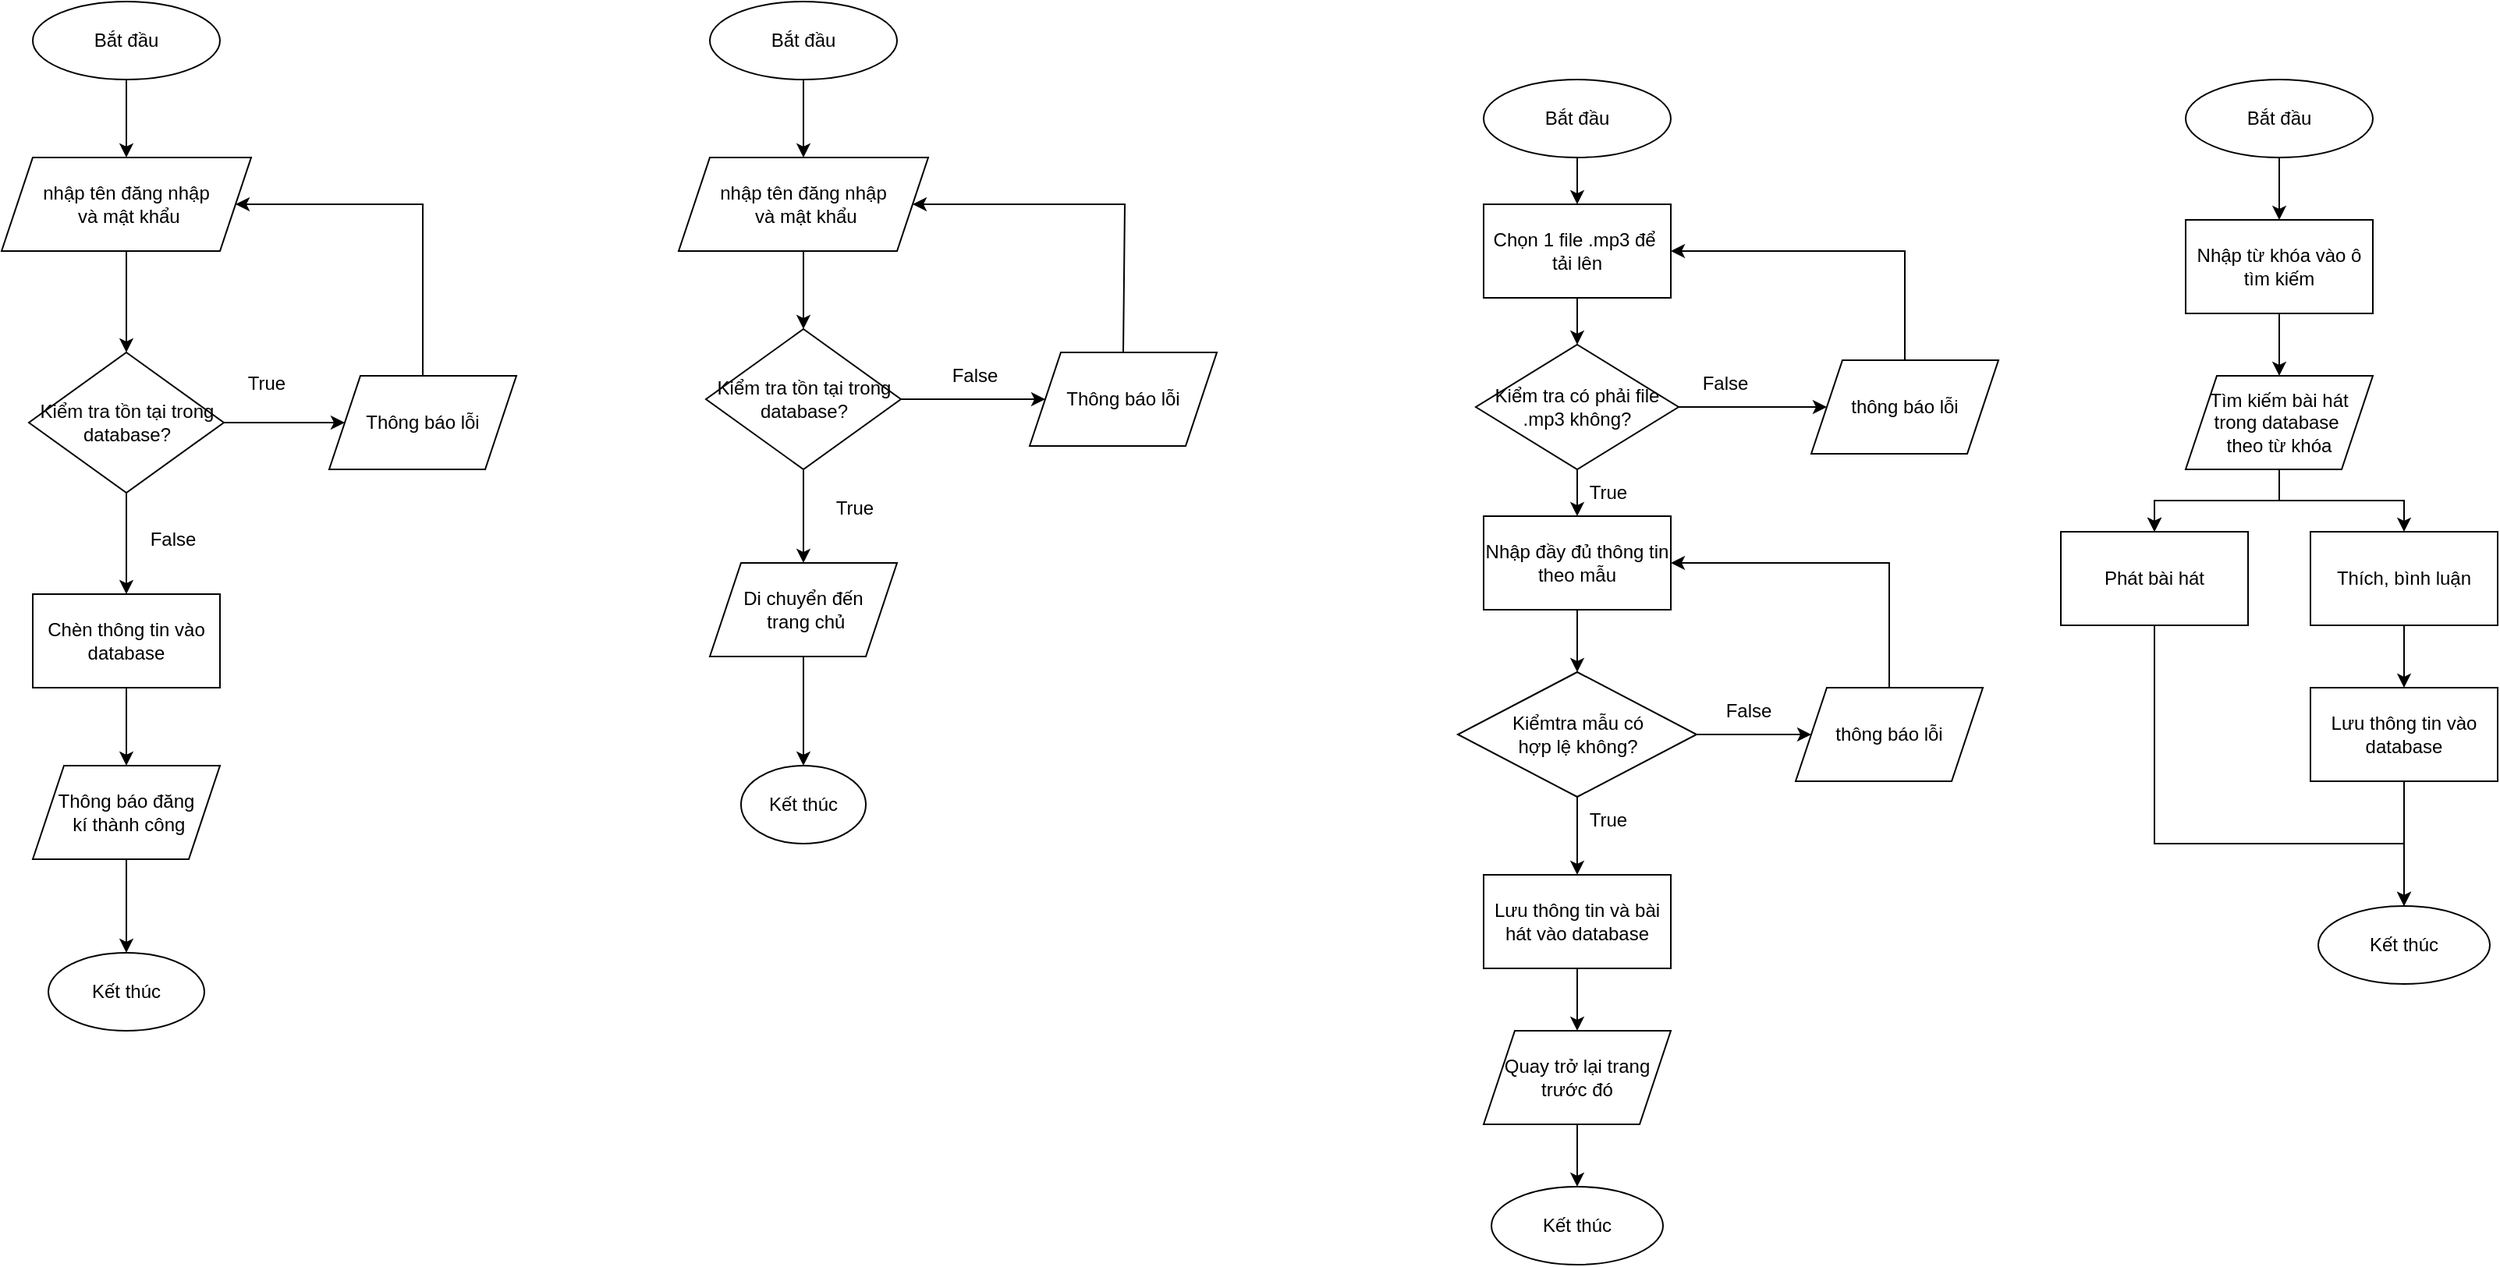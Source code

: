 <mxfile version="22.0.2" type="device">
  <diagram name="Page-1" id="oTH913eoV6lUe16Tz9Ns">
    <mxGraphModel dx="1861" dy="559" grid="1" gridSize="10" guides="1" tooltips="1" connect="1" arrows="1" fold="1" page="1" pageScale="1" pageWidth="827" pageHeight="1169" math="0" shadow="0">
      <root>
        <mxCell id="0" />
        <mxCell id="1" parent="0" />
        <mxCell id="I53tOiSMA_dLr9zhC_yP-3" value="" style="edgeStyle=orthogonalEdgeStyle;rounded=0;orthogonalLoop=1;jettySize=auto;html=1;" edge="1" parent="1" source="I53tOiSMA_dLr9zhC_yP-1" target="I53tOiSMA_dLr9zhC_yP-2">
          <mxGeometry relative="1" as="geometry" />
        </mxCell>
        <mxCell id="I53tOiSMA_dLr9zhC_yP-1" value="Bắt đầu" style="ellipse;whiteSpace=wrap;html=1;" vertex="1" parent="1">
          <mxGeometry x="-80" y="100" width="120" height="50" as="geometry" />
        </mxCell>
        <mxCell id="I53tOiSMA_dLr9zhC_yP-7" value="" style="edgeStyle=orthogonalEdgeStyle;rounded=0;orthogonalLoop=1;jettySize=auto;html=1;" edge="1" parent="1" source="I53tOiSMA_dLr9zhC_yP-2" target="I53tOiSMA_dLr9zhC_yP-6">
          <mxGeometry relative="1" as="geometry" />
        </mxCell>
        <mxCell id="I53tOiSMA_dLr9zhC_yP-2" value="nhập tên đăng nhập&lt;br&gt;&amp;nbsp;và mật khẩu" style="shape=parallelogram;perimeter=parallelogramPerimeter;whiteSpace=wrap;html=1;fixedSize=1;" vertex="1" parent="1">
          <mxGeometry x="-100" y="200" width="160" height="60" as="geometry" />
        </mxCell>
        <mxCell id="I53tOiSMA_dLr9zhC_yP-9" value="" style="edgeStyle=orthogonalEdgeStyle;rounded=0;orthogonalLoop=1;jettySize=auto;html=1;" edge="1" parent="1" source="I53tOiSMA_dLr9zhC_yP-6" target="I53tOiSMA_dLr9zhC_yP-8">
          <mxGeometry relative="1" as="geometry" />
        </mxCell>
        <mxCell id="I53tOiSMA_dLr9zhC_yP-15" value="" style="edgeStyle=orthogonalEdgeStyle;rounded=0;orthogonalLoop=1;jettySize=auto;html=1;" edge="1" parent="1" source="I53tOiSMA_dLr9zhC_yP-6" target="I53tOiSMA_dLr9zhC_yP-14">
          <mxGeometry relative="1" as="geometry" />
        </mxCell>
        <mxCell id="I53tOiSMA_dLr9zhC_yP-6" value="Kiểm tra tồn tại trong database?" style="rhombus;whiteSpace=wrap;html=1;" vertex="1" parent="1">
          <mxGeometry x="-82.5" y="325" width="125" height="90" as="geometry" />
        </mxCell>
        <mxCell id="I53tOiSMA_dLr9zhC_yP-8" value="Thông báo lỗi" style="shape=parallelogram;perimeter=parallelogramPerimeter;whiteSpace=wrap;html=1;fixedSize=1;" vertex="1" parent="1">
          <mxGeometry x="110" y="340" width="120" height="60" as="geometry" />
        </mxCell>
        <mxCell id="I53tOiSMA_dLr9zhC_yP-11" value="" style="endArrow=classic;html=1;rounded=0;entryX=1;entryY=0.5;entryDx=0;entryDy=0;exitX=0.5;exitY=0;exitDx=0;exitDy=0;" edge="1" parent="1" source="I53tOiSMA_dLr9zhC_yP-8" target="I53tOiSMA_dLr9zhC_yP-2">
          <mxGeometry width="50" height="50" relative="1" as="geometry">
            <mxPoint x="80" y="360" as="sourcePoint" />
            <mxPoint x="130" y="310" as="targetPoint" />
            <Array as="points">
              <mxPoint x="170" y="230" />
            </Array>
          </mxGeometry>
        </mxCell>
        <mxCell id="I53tOiSMA_dLr9zhC_yP-17" value="" style="edgeStyle=orthogonalEdgeStyle;rounded=0;orthogonalLoop=1;jettySize=auto;html=1;" edge="1" parent="1" source="I53tOiSMA_dLr9zhC_yP-14" target="I53tOiSMA_dLr9zhC_yP-16">
          <mxGeometry relative="1" as="geometry" />
        </mxCell>
        <mxCell id="I53tOiSMA_dLr9zhC_yP-14" value="Chèn thông tin vào database" style="whiteSpace=wrap;html=1;" vertex="1" parent="1">
          <mxGeometry x="-80" y="480" width="120" height="60" as="geometry" />
        </mxCell>
        <mxCell id="I53tOiSMA_dLr9zhC_yP-19" value="" style="edgeStyle=orthogonalEdgeStyle;rounded=0;orthogonalLoop=1;jettySize=auto;html=1;" edge="1" parent="1" source="I53tOiSMA_dLr9zhC_yP-16" target="I53tOiSMA_dLr9zhC_yP-18">
          <mxGeometry relative="1" as="geometry" />
        </mxCell>
        <mxCell id="I53tOiSMA_dLr9zhC_yP-16" value="Thông báo đăng&lt;br&gt;&amp;nbsp;kí thành công" style="shape=parallelogram;perimeter=parallelogramPerimeter;whiteSpace=wrap;html=1;fixedSize=1;" vertex="1" parent="1">
          <mxGeometry x="-80" y="590" width="120" height="60" as="geometry" />
        </mxCell>
        <mxCell id="I53tOiSMA_dLr9zhC_yP-18" value="Kết thúc" style="ellipse;whiteSpace=wrap;html=1;" vertex="1" parent="1">
          <mxGeometry x="-70" y="710" width="100" height="50" as="geometry" />
        </mxCell>
        <mxCell id="I53tOiSMA_dLr9zhC_yP-20" value="True" style="text;html=1;strokeColor=none;fillColor=none;align=center;verticalAlign=middle;whiteSpace=wrap;rounded=0;" vertex="1" parent="1">
          <mxGeometry x="40" y="330" width="60" height="30" as="geometry" />
        </mxCell>
        <mxCell id="I53tOiSMA_dLr9zhC_yP-21" value="False" style="text;html=1;strokeColor=none;fillColor=none;align=center;verticalAlign=middle;whiteSpace=wrap;rounded=0;" vertex="1" parent="1">
          <mxGeometry x="-20" y="430" width="60" height="30" as="geometry" />
        </mxCell>
        <mxCell id="I53tOiSMA_dLr9zhC_yP-24" value="" style="edgeStyle=orthogonalEdgeStyle;rounded=0;orthogonalLoop=1;jettySize=auto;html=1;" edge="1" parent="1" source="I53tOiSMA_dLr9zhC_yP-22" target="I53tOiSMA_dLr9zhC_yP-23">
          <mxGeometry relative="1" as="geometry" />
        </mxCell>
        <mxCell id="I53tOiSMA_dLr9zhC_yP-22" value="Bắt đầu" style="ellipse;whiteSpace=wrap;html=1;" vertex="1" parent="1">
          <mxGeometry x="354" y="100" width="120" height="50" as="geometry" />
        </mxCell>
        <mxCell id="I53tOiSMA_dLr9zhC_yP-26" value="" style="edgeStyle=orthogonalEdgeStyle;rounded=0;orthogonalLoop=1;jettySize=auto;html=1;" edge="1" parent="1" source="I53tOiSMA_dLr9zhC_yP-23" target="I53tOiSMA_dLr9zhC_yP-25">
          <mxGeometry relative="1" as="geometry" />
        </mxCell>
        <mxCell id="I53tOiSMA_dLr9zhC_yP-23" value="nhập tên đăng nhập&lt;br&gt;&amp;nbsp;và mật khẩu" style="shape=parallelogram;perimeter=parallelogramPerimeter;whiteSpace=wrap;html=1;fixedSize=1;" vertex="1" parent="1">
          <mxGeometry x="334" y="200" width="160" height="60" as="geometry" />
        </mxCell>
        <mxCell id="I53tOiSMA_dLr9zhC_yP-28" value="" style="edgeStyle=orthogonalEdgeStyle;rounded=0;orthogonalLoop=1;jettySize=auto;html=1;" edge="1" parent="1" source="I53tOiSMA_dLr9zhC_yP-25" target="I53tOiSMA_dLr9zhC_yP-27">
          <mxGeometry relative="1" as="geometry" />
        </mxCell>
        <mxCell id="I53tOiSMA_dLr9zhC_yP-31" value="" style="edgeStyle=orthogonalEdgeStyle;rounded=0;orthogonalLoop=1;jettySize=auto;html=1;" edge="1" parent="1" source="I53tOiSMA_dLr9zhC_yP-25" target="I53tOiSMA_dLr9zhC_yP-30">
          <mxGeometry relative="1" as="geometry" />
        </mxCell>
        <mxCell id="I53tOiSMA_dLr9zhC_yP-25" value="Kiểm tra tồn tại trong database?" style="rhombus;whiteSpace=wrap;html=1;" vertex="1" parent="1">
          <mxGeometry x="351.5" y="310" width="125" height="90" as="geometry" />
        </mxCell>
        <mxCell id="I53tOiSMA_dLr9zhC_yP-27" value="Thông báo lỗi" style="shape=parallelogram;perimeter=parallelogramPerimeter;whiteSpace=wrap;html=1;fixedSize=1;" vertex="1" parent="1">
          <mxGeometry x="559" y="325" width="120" height="60" as="geometry" />
        </mxCell>
        <mxCell id="I53tOiSMA_dLr9zhC_yP-29" value="" style="endArrow=classic;html=1;rounded=0;entryX=1;entryY=0.5;entryDx=0;entryDy=0;exitX=0.5;exitY=0;exitDx=0;exitDy=0;" edge="1" parent="1" source="I53tOiSMA_dLr9zhC_yP-27" target="I53tOiSMA_dLr9zhC_yP-23">
          <mxGeometry width="50" height="50" relative="1" as="geometry">
            <mxPoint x="450" y="420" as="sourcePoint" />
            <mxPoint x="500" y="370" as="targetPoint" />
            <Array as="points">
              <mxPoint x="620" y="230" />
            </Array>
          </mxGeometry>
        </mxCell>
        <mxCell id="I53tOiSMA_dLr9zhC_yP-35" value="" style="edgeStyle=orthogonalEdgeStyle;rounded=0;orthogonalLoop=1;jettySize=auto;html=1;" edge="1" parent="1" source="I53tOiSMA_dLr9zhC_yP-30" target="I53tOiSMA_dLr9zhC_yP-34">
          <mxGeometry relative="1" as="geometry" />
        </mxCell>
        <mxCell id="I53tOiSMA_dLr9zhC_yP-30" value="Di chuyển đến&lt;br&gt;&amp;nbsp;trang chủ" style="shape=parallelogram;perimeter=parallelogramPerimeter;whiteSpace=wrap;html=1;fixedSize=1;" vertex="1" parent="1">
          <mxGeometry x="354" y="460" width="120" height="60" as="geometry" />
        </mxCell>
        <mxCell id="I53tOiSMA_dLr9zhC_yP-32" value="False" style="text;html=1;strokeColor=none;fillColor=none;align=center;verticalAlign=middle;whiteSpace=wrap;rounded=0;" vertex="1" parent="1">
          <mxGeometry x="494" y="325" width="60" height="30" as="geometry" />
        </mxCell>
        <mxCell id="I53tOiSMA_dLr9zhC_yP-33" value="True" style="text;html=1;strokeColor=none;fillColor=none;align=center;verticalAlign=middle;whiteSpace=wrap;rounded=0;" vertex="1" parent="1">
          <mxGeometry x="416.5" y="410" width="60" height="30" as="geometry" />
        </mxCell>
        <mxCell id="I53tOiSMA_dLr9zhC_yP-34" value="Kết thúc" style="ellipse;whiteSpace=wrap;html=1;" vertex="1" parent="1">
          <mxGeometry x="374" y="590" width="80" height="50" as="geometry" />
        </mxCell>
        <mxCell id="I53tOiSMA_dLr9zhC_yP-40" value="" style="edgeStyle=orthogonalEdgeStyle;rounded=0;orthogonalLoop=1;jettySize=auto;html=1;" edge="1" parent="1" source="I53tOiSMA_dLr9zhC_yP-37" target="I53tOiSMA_dLr9zhC_yP-39">
          <mxGeometry relative="1" as="geometry" />
        </mxCell>
        <mxCell id="I53tOiSMA_dLr9zhC_yP-37" value="Bắt đầu" style="ellipse;whiteSpace=wrap;html=1;" vertex="1" parent="1">
          <mxGeometry x="850" y="150" width="120" height="50" as="geometry" />
        </mxCell>
        <mxCell id="I53tOiSMA_dLr9zhC_yP-46" value="" style="edgeStyle=orthogonalEdgeStyle;rounded=0;orthogonalLoop=1;jettySize=auto;html=1;" edge="1" parent="1" source="I53tOiSMA_dLr9zhC_yP-39" target="I53tOiSMA_dLr9zhC_yP-45">
          <mxGeometry relative="1" as="geometry" />
        </mxCell>
        <mxCell id="I53tOiSMA_dLr9zhC_yP-39" value="Chọn 1 file .mp3 để&amp;nbsp;&lt;br&gt;tải lên" style="rounded=0;whiteSpace=wrap;html=1;" vertex="1" parent="1">
          <mxGeometry x="850" y="230" width="120" height="60" as="geometry" />
        </mxCell>
        <mxCell id="I53tOiSMA_dLr9zhC_yP-44" value="" style="edgeStyle=orthogonalEdgeStyle;rounded=0;orthogonalLoop=1;jettySize=auto;html=1;" edge="1" parent="1" source="I53tOiSMA_dLr9zhC_yP-41" target="I53tOiSMA_dLr9zhC_yP-43">
          <mxGeometry relative="1" as="geometry" />
        </mxCell>
        <mxCell id="I53tOiSMA_dLr9zhC_yP-41" value="Nhập đầy đủ thông tin theo mẫu" style="whiteSpace=wrap;html=1;rounded=0;" vertex="1" parent="1">
          <mxGeometry x="850" y="430" width="120" height="60" as="geometry" />
        </mxCell>
        <mxCell id="I53tOiSMA_dLr9zhC_yP-52" value="" style="edgeStyle=orthogonalEdgeStyle;rounded=0;orthogonalLoop=1;jettySize=auto;html=1;" edge="1" parent="1" source="I53tOiSMA_dLr9zhC_yP-43" target="I53tOiSMA_dLr9zhC_yP-51">
          <mxGeometry relative="1" as="geometry" />
        </mxCell>
        <mxCell id="I53tOiSMA_dLr9zhC_yP-55" value="" style="edgeStyle=orthogonalEdgeStyle;rounded=0;orthogonalLoop=1;jettySize=auto;html=1;" edge="1" parent="1" source="I53tOiSMA_dLr9zhC_yP-43" target="I53tOiSMA_dLr9zhC_yP-54">
          <mxGeometry relative="1" as="geometry" />
        </mxCell>
        <mxCell id="I53tOiSMA_dLr9zhC_yP-43" value="Kiểmtra mẫu có &lt;br&gt;hợp lệ không?" style="rhombus;whiteSpace=wrap;html=1;rounded=0;" vertex="1" parent="1">
          <mxGeometry x="833.5" y="530" width="153" height="80" as="geometry" />
        </mxCell>
        <mxCell id="I53tOiSMA_dLr9zhC_yP-47" value="" style="edgeStyle=orthogonalEdgeStyle;rounded=0;orthogonalLoop=1;jettySize=auto;html=1;" edge="1" parent="1" source="I53tOiSMA_dLr9zhC_yP-45" target="I53tOiSMA_dLr9zhC_yP-41">
          <mxGeometry relative="1" as="geometry" />
        </mxCell>
        <mxCell id="I53tOiSMA_dLr9zhC_yP-49" value="" style="edgeStyle=orthogonalEdgeStyle;rounded=0;orthogonalLoop=1;jettySize=auto;html=1;" edge="1" parent="1" source="I53tOiSMA_dLr9zhC_yP-45" target="I53tOiSMA_dLr9zhC_yP-48">
          <mxGeometry relative="1" as="geometry" />
        </mxCell>
        <mxCell id="I53tOiSMA_dLr9zhC_yP-45" value="Kiểm tra có phải file .mp3 không?" style="rhombus;whiteSpace=wrap;html=1;" vertex="1" parent="1">
          <mxGeometry x="845" y="320" width="130" height="80" as="geometry" />
        </mxCell>
        <mxCell id="I53tOiSMA_dLr9zhC_yP-48" value="thông báo lỗi" style="shape=parallelogram;perimeter=parallelogramPerimeter;whiteSpace=wrap;html=1;fixedSize=1;" vertex="1" parent="1">
          <mxGeometry x="1060" y="330" width="120" height="60" as="geometry" />
        </mxCell>
        <mxCell id="I53tOiSMA_dLr9zhC_yP-50" value="" style="endArrow=classic;html=1;rounded=0;entryX=1;entryY=0.5;entryDx=0;entryDy=0;exitX=0.5;exitY=0;exitDx=0;exitDy=0;" edge="1" parent="1" source="I53tOiSMA_dLr9zhC_yP-48" target="I53tOiSMA_dLr9zhC_yP-39">
          <mxGeometry width="50" height="50" relative="1" as="geometry">
            <mxPoint x="730" y="420" as="sourcePoint" />
            <mxPoint x="780" y="370" as="targetPoint" />
            <Array as="points">
              <mxPoint x="1120" y="260" />
            </Array>
          </mxGeometry>
        </mxCell>
        <mxCell id="I53tOiSMA_dLr9zhC_yP-51" value="thông báo lỗi" style="shape=parallelogram;perimeter=parallelogramPerimeter;whiteSpace=wrap;html=1;fixedSize=1;" vertex="1" parent="1">
          <mxGeometry x="1050" y="540" width="120" height="60" as="geometry" />
        </mxCell>
        <mxCell id="I53tOiSMA_dLr9zhC_yP-53" value="" style="endArrow=classic;html=1;rounded=0;entryX=1;entryY=0.5;entryDx=0;entryDy=0;exitX=0.5;exitY=0;exitDx=0;exitDy=0;" edge="1" parent="1" source="I53tOiSMA_dLr9zhC_yP-51">
          <mxGeometry width="50" height="50" relative="1" as="geometry">
            <mxPoint x="1120" y="540" as="sourcePoint" />
            <mxPoint x="970" y="460" as="targetPoint" />
            <Array as="points">
              <mxPoint x="1110" y="460" />
            </Array>
          </mxGeometry>
        </mxCell>
        <mxCell id="I53tOiSMA_dLr9zhC_yP-57" value="" style="edgeStyle=orthogonalEdgeStyle;rounded=0;orthogonalLoop=1;jettySize=auto;html=1;" edge="1" parent="1" source="I53tOiSMA_dLr9zhC_yP-54" target="I53tOiSMA_dLr9zhC_yP-56">
          <mxGeometry relative="1" as="geometry" />
        </mxCell>
        <mxCell id="I53tOiSMA_dLr9zhC_yP-54" value="Lưu thông tin và bài hát vào database" style="whiteSpace=wrap;html=1;rounded=0;" vertex="1" parent="1">
          <mxGeometry x="850" y="660" width="120" height="60" as="geometry" />
        </mxCell>
        <mxCell id="I53tOiSMA_dLr9zhC_yP-59" value="" style="edgeStyle=orthogonalEdgeStyle;rounded=0;orthogonalLoop=1;jettySize=auto;html=1;" edge="1" parent="1" source="I53tOiSMA_dLr9zhC_yP-56" target="I53tOiSMA_dLr9zhC_yP-58">
          <mxGeometry relative="1" as="geometry" />
        </mxCell>
        <mxCell id="I53tOiSMA_dLr9zhC_yP-56" value="Quay trở lại trang trước đó" style="shape=parallelogram;perimeter=parallelogramPerimeter;whiteSpace=wrap;html=1;fixedSize=1;rounded=0;" vertex="1" parent="1">
          <mxGeometry x="850" y="760" width="120" height="60" as="geometry" />
        </mxCell>
        <mxCell id="I53tOiSMA_dLr9zhC_yP-58" value="Kết thúc" style="ellipse;whiteSpace=wrap;html=1;rounded=0;" vertex="1" parent="1">
          <mxGeometry x="855" y="860" width="110" height="50" as="geometry" />
        </mxCell>
        <mxCell id="I53tOiSMA_dLr9zhC_yP-60" value="True" style="text;html=1;strokeColor=none;fillColor=none;align=center;verticalAlign=middle;whiteSpace=wrap;rounded=0;" vertex="1" parent="1">
          <mxGeometry x="900" y="610" width="60" height="30" as="geometry" />
        </mxCell>
        <mxCell id="I53tOiSMA_dLr9zhC_yP-61" value="True" style="text;html=1;strokeColor=none;fillColor=none;align=center;verticalAlign=middle;whiteSpace=wrap;rounded=0;" vertex="1" parent="1">
          <mxGeometry x="900" y="400" width="60" height="30" as="geometry" />
        </mxCell>
        <mxCell id="I53tOiSMA_dLr9zhC_yP-62" value="False" style="text;html=1;strokeColor=none;fillColor=none;align=center;verticalAlign=middle;whiteSpace=wrap;rounded=0;" vertex="1" parent="1">
          <mxGeometry x="990" y="540" width="60" height="30" as="geometry" />
        </mxCell>
        <mxCell id="I53tOiSMA_dLr9zhC_yP-63" value="False" style="text;html=1;strokeColor=none;fillColor=none;align=center;verticalAlign=middle;whiteSpace=wrap;rounded=0;" vertex="1" parent="1">
          <mxGeometry x="975" y="330" width="60" height="30" as="geometry" />
        </mxCell>
        <mxCell id="I53tOiSMA_dLr9zhC_yP-66" value="" style="edgeStyle=orthogonalEdgeStyle;rounded=0;orthogonalLoop=1;jettySize=auto;html=1;" edge="1" parent="1" source="I53tOiSMA_dLr9zhC_yP-64" target="I53tOiSMA_dLr9zhC_yP-65">
          <mxGeometry relative="1" as="geometry" />
        </mxCell>
        <mxCell id="I53tOiSMA_dLr9zhC_yP-64" value="Bắt đầu" style="ellipse;whiteSpace=wrap;html=1;" vertex="1" parent="1">
          <mxGeometry x="1300" y="150" width="120" height="50" as="geometry" />
        </mxCell>
        <mxCell id="I53tOiSMA_dLr9zhC_yP-68" value="" style="edgeStyle=orthogonalEdgeStyle;rounded=0;orthogonalLoop=1;jettySize=auto;html=1;" edge="1" parent="1" source="I53tOiSMA_dLr9zhC_yP-65" target="I53tOiSMA_dLr9zhC_yP-67">
          <mxGeometry relative="1" as="geometry" />
        </mxCell>
        <mxCell id="I53tOiSMA_dLr9zhC_yP-65" value="Nhập từ khóa vào ô tìm kiếm" style="rounded=0;whiteSpace=wrap;html=1;" vertex="1" parent="1">
          <mxGeometry x="1300" y="240" width="120" height="60" as="geometry" />
        </mxCell>
        <mxCell id="I53tOiSMA_dLr9zhC_yP-70" value="" style="edgeStyle=orthogonalEdgeStyle;rounded=0;orthogonalLoop=1;jettySize=auto;html=1;" edge="1" parent="1" source="I53tOiSMA_dLr9zhC_yP-67" target="I53tOiSMA_dLr9zhC_yP-69">
          <mxGeometry relative="1" as="geometry" />
        </mxCell>
        <mxCell id="I53tOiSMA_dLr9zhC_yP-71" value="" style="edgeStyle=orthogonalEdgeStyle;rounded=0;orthogonalLoop=1;jettySize=auto;html=1;" edge="1" parent="1" source="I53tOiSMA_dLr9zhC_yP-67" target="I53tOiSMA_dLr9zhC_yP-69">
          <mxGeometry relative="1" as="geometry" />
        </mxCell>
        <mxCell id="I53tOiSMA_dLr9zhC_yP-67" value="Tìm kiếm bài hát trong database&amp;nbsp;&lt;br&gt;theo từ khóa" style="shape=parallelogram;perimeter=parallelogramPerimeter;whiteSpace=wrap;html=1;fixedSize=1;rounded=0;" vertex="1" parent="1">
          <mxGeometry x="1300" y="340" width="120" height="60" as="geometry" />
        </mxCell>
        <mxCell id="I53tOiSMA_dLr9zhC_yP-69" value="Phát bài hát" style="whiteSpace=wrap;html=1;rounded=0;" vertex="1" parent="1">
          <mxGeometry x="1220" y="440" width="120" height="60" as="geometry" />
        </mxCell>
        <mxCell id="I53tOiSMA_dLr9zhC_yP-75" value="" style="edgeStyle=orthogonalEdgeStyle;rounded=0;orthogonalLoop=1;jettySize=auto;html=1;" edge="1" parent="1" source="I53tOiSMA_dLr9zhC_yP-72" target="I53tOiSMA_dLr9zhC_yP-74">
          <mxGeometry relative="1" as="geometry" />
        </mxCell>
        <mxCell id="I53tOiSMA_dLr9zhC_yP-72" value="Thích, bình luận" style="rounded=0;whiteSpace=wrap;html=1;" vertex="1" parent="1">
          <mxGeometry x="1380" y="440" width="120" height="60" as="geometry" />
        </mxCell>
        <mxCell id="I53tOiSMA_dLr9zhC_yP-73" value="" style="endArrow=classic;html=1;rounded=0;entryX=0.5;entryY=0;entryDx=0;entryDy=0;exitX=0.5;exitY=1;exitDx=0;exitDy=0;" edge="1" parent="1" source="I53tOiSMA_dLr9zhC_yP-67" target="I53tOiSMA_dLr9zhC_yP-72">
          <mxGeometry width="50" height="50" relative="1" as="geometry">
            <mxPoint x="1330" y="570" as="sourcePoint" />
            <mxPoint x="1380" y="520" as="targetPoint" />
            <Array as="points">
              <mxPoint x="1360" y="420" />
              <mxPoint x="1440" y="420" />
            </Array>
          </mxGeometry>
        </mxCell>
        <mxCell id="I53tOiSMA_dLr9zhC_yP-78" value="" style="edgeStyle=orthogonalEdgeStyle;rounded=0;orthogonalLoop=1;jettySize=auto;html=1;" edge="1" parent="1" source="I53tOiSMA_dLr9zhC_yP-74" target="I53tOiSMA_dLr9zhC_yP-77">
          <mxGeometry relative="1" as="geometry" />
        </mxCell>
        <mxCell id="I53tOiSMA_dLr9zhC_yP-74" value="Lưu thông tin vào database" style="whiteSpace=wrap;html=1;rounded=0;" vertex="1" parent="1">
          <mxGeometry x="1380" y="540" width="120" height="60" as="geometry" />
        </mxCell>
        <mxCell id="I53tOiSMA_dLr9zhC_yP-77" value="Kết thúc" style="ellipse;whiteSpace=wrap;html=1;rounded=0;" vertex="1" parent="1">
          <mxGeometry x="1385" y="680" width="110" height="50" as="geometry" />
        </mxCell>
        <mxCell id="I53tOiSMA_dLr9zhC_yP-79" value="" style="endArrow=classic;html=1;rounded=0;entryX=0.5;entryY=0;entryDx=0;entryDy=0;exitX=0.5;exitY=1;exitDx=0;exitDy=0;" edge="1" parent="1" source="I53tOiSMA_dLr9zhC_yP-69" target="I53tOiSMA_dLr9zhC_yP-77">
          <mxGeometry width="50" height="50" relative="1" as="geometry">
            <mxPoint x="1280" y="510" as="sourcePoint" />
            <mxPoint x="1330" y="460" as="targetPoint" />
            <Array as="points">
              <mxPoint x="1280" y="640" />
              <mxPoint x="1440" y="640" />
            </Array>
          </mxGeometry>
        </mxCell>
      </root>
    </mxGraphModel>
  </diagram>
</mxfile>
